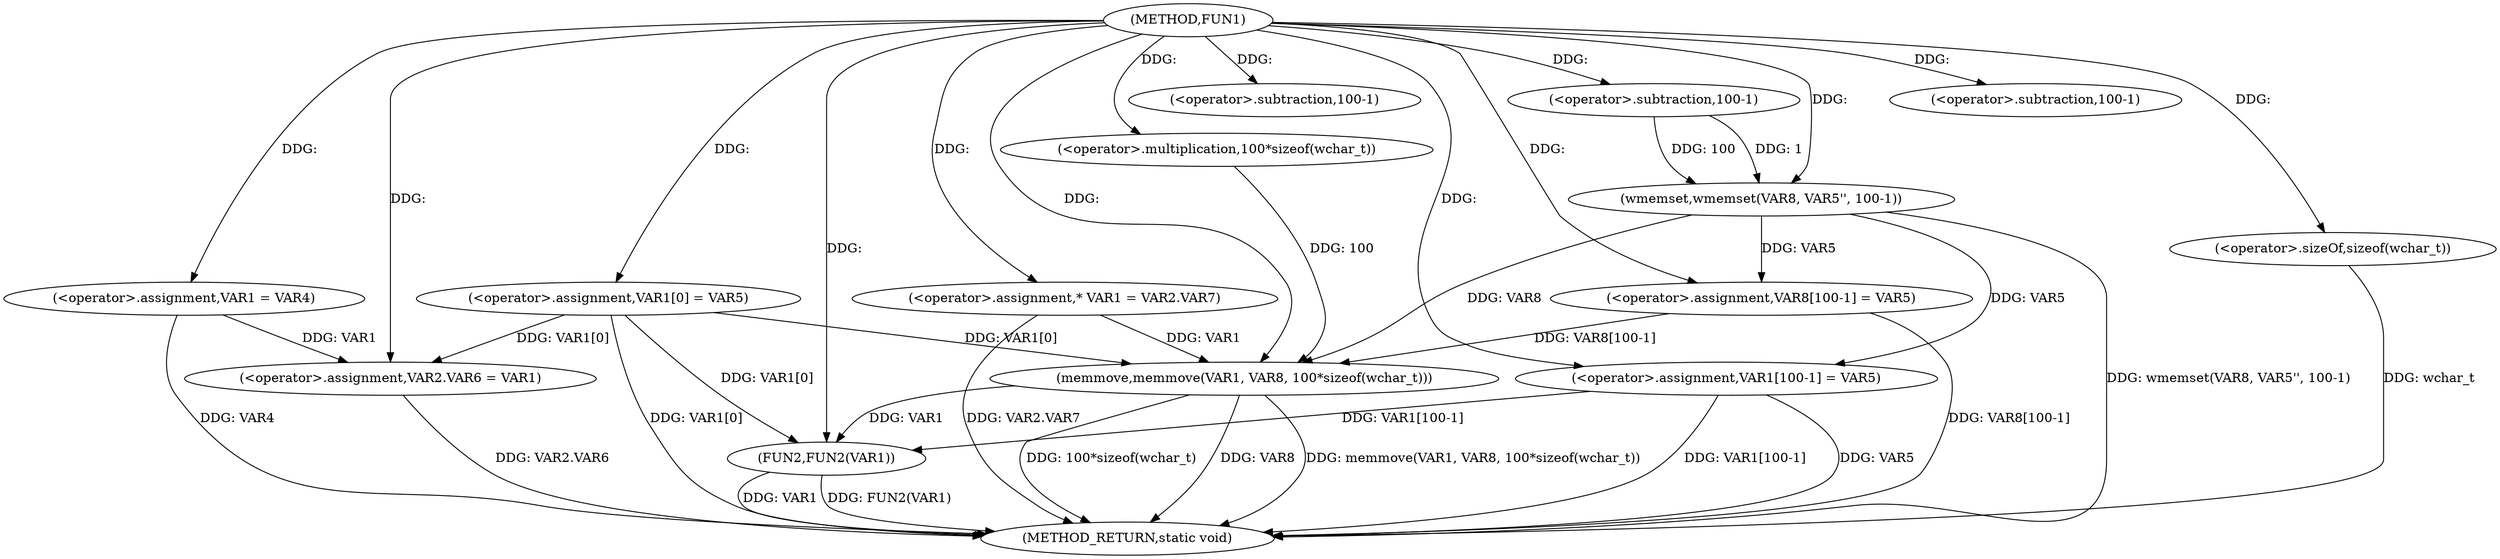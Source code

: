digraph FUN1 {  
"1000100" [label = "(METHOD,FUN1)" ]
"1000157" [label = "(METHOD_RETURN,static void)" ]
"1000106" [label = "(<operator>.assignment,VAR1 = VAR4)" ]
"1000109" [label = "(<operator>.assignment,VAR1[0] = VAR5)" ]
"1000114" [label = "(<operator>.assignment,VAR2.VAR6 = VAR1)" ]
"1000121" [label = "(<operator>.assignment,* VAR1 = VAR2.VAR7)" ]
"1000128" [label = "(wmemset,wmemset(VAR8, VAR5'', 100-1))" ]
"1000131" [label = "(<operator>.subtraction,100-1)" ]
"1000134" [label = "(<operator>.assignment,VAR8[100-1] = VAR5)" ]
"1000137" [label = "(<operator>.subtraction,100-1)" ]
"1000141" [label = "(memmove,memmove(VAR1, VAR8, 100*sizeof(wchar_t)))" ]
"1000144" [label = "(<operator>.multiplication,100*sizeof(wchar_t))" ]
"1000146" [label = "(<operator>.sizeOf,sizeof(wchar_t))" ]
"1000148" [label = "(<operator>.assignment,VAR1[100-1] = VAR5)" ]
"1000151" [label = "(<operator>.subtraction,100-1)" ]
"1000155" [label = "(FUN2,FUN2(VAR1))" ]
  "1000106" -> "1000157"  [ label = "DDG: VAR4"] 
  "1000148" -> "1000157"  [ label = "DDG: VAR5"] 
  "1000141" -> "1000157"  [ label = "DDG: VAR8"] 
  "1000146" -> "1000157"  [ label = "DDG: wchar_t"] 
  "1000121" -> "1000157"  [ label = "DDG: VAR2.VAR7"] 
  "1000141" -> "1000157"  [ label = "DDG: memmove(VAR1, VAR8, 100*sizeof(wchar_t))"] 
  "1000155" -> "1000157"  [ label = "DDG: FUN2(VAR1)"] 
  "1000141" -> "1000157"  [ label = "DDG: 100*sizeof(wchar_t)"] 
  "1000114" -> "1000157"  [ label = "DDG: VAR2.VAR6"] 
  "1000148" -> "1000157"  [ label = "DDG: VAR1[100-1]"] 
  "1000134" -> "1000157"  [ label = "DDG: VAR8[100-1]"] 
  "1000109" -> "1000157"  [ label = "DDG: VAR1[0]"] 
  "1000128" -> "1000157"  [ label = "DDG: wmemset(VAR8, VAR5'', 100-1)"] 
  "1000155" -> "1000157"  [ label = "DDG: VAR1"] 
  "1000100" -> "1000106"  [ label = "DDG: "] 
  "1000100" -> "1000109"  [ label = "DDG: "] 
  "1000106" -> "1000114"  [ label = "DDG: VAR1"] 
  "1000109" -> "1000114"  [ label = "DDG: VAR1[0]"] 
  "1000100" -> "1000114"  [ label = "DDG: "] 
  "1000100" -> "1000121"  [ label = "DDG: "] 
  "1000100" -> "1000128"  [ label = "DDG: "] 
  "1000131" -> "1000128"  [ label = "DDG: 100"] 
  "1000131" -> "1000128"  [ label = "DDG: 1"] 
  "1000100" -> "1000131"  [ label = "DDG: "] 
  "1000128" -> "1000134"  [ label = "DDG: VAR5"] 
  "1000100" -> "1000134"  [ label = "DDG: "] 
  "1000100" -> "1000137"  [ label = "DDG: "] 
  "1000109" -> "1000141"  [ label = "DDG: VAR1[0]"] 
  "1000121" -> "1000141"  [ label = "DDG: VAR1"] 
  "1000100" -> "1000141"  [ label = "DDG: "] 
  "1000128" -> "1000141"  [ label = "DDG: VAR8"] 
  "1000134" -> "1000141"  [ label = "DDG: VAR8[100-1]"] 
  "1000144" -> "1000141"  [ label = "DDG: 100"] 
  "1000100" -> "1000144"  [ label = "DDG: "] 
  "1000100" -> "1000146"  [ label = "DDG: "] 
  "1000100" -> "1000148"  [ label = "DDG: "] 
  "1000128" -> "1000148"  [ label = "DDG: VAR5"] 
  "1000100" -> "1000151"  [ label = "DDG: "] 
  "1000141" -> "1000155"  [ label = "DDG: VAR1"] 
  "1000148" -> "1000155"  [ label = "DDG: VAR1[100-1]"] 
  "1000109" -> "1000155"  [ label = "DDG: VAR1[0]"] 
  "1000100" -> "1000155"  [ label = "DDG: "] 
}
